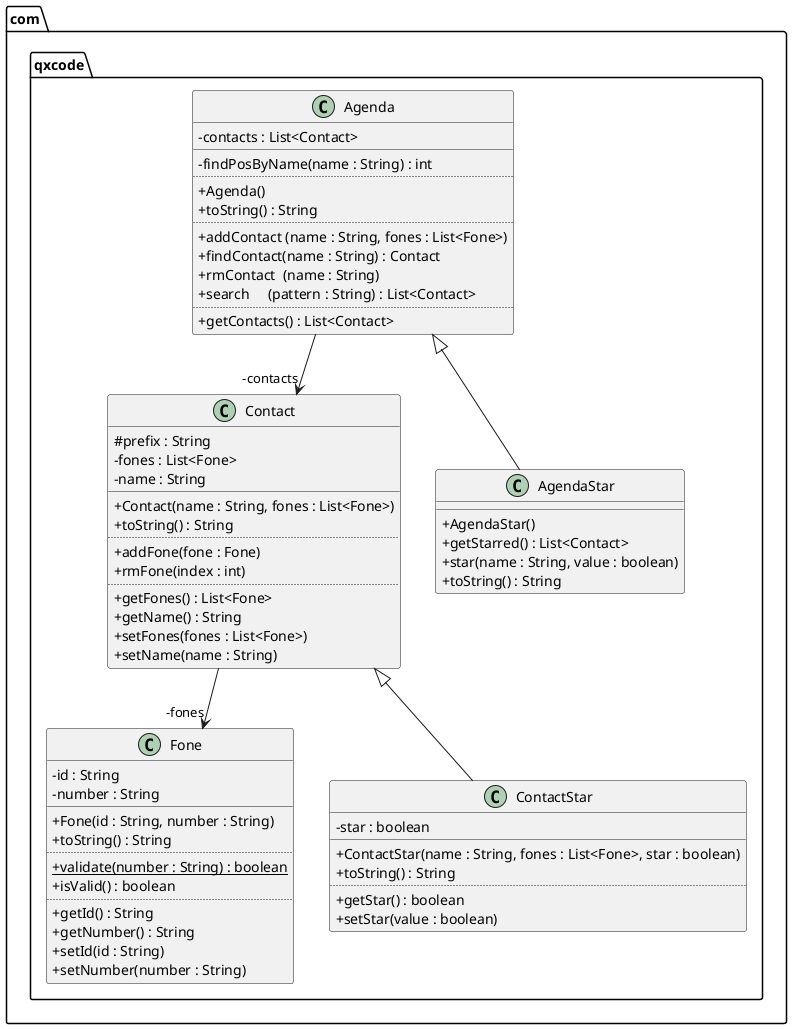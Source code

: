 @startuml
skinparam ClassAttributeIconSize 0
package com.qxcode {
    class Fone {
    - id : String
    - number : String
    __
    + Fone(id : String, number : String)
    + toString() : String
    ..
    + validate(number : String) : boolean {static}
    + isValid() : boolean
    ..
    + getId() : String
    + getNumber() : String
    + setId(id : String)
    + setNumber(number : String)
  }

  class Contact {
    # prefix : String
    - fones : List<Fone>
    - name : String
    __
    + Contact(name : String, fones : List<Fone>)
    + toString() : String
    ..
    + addFone(fone : Fone)
    + rmFone(index : int)
    ..
    + getFones() : List<Fone>
    + getName() : String
    + setFones(fones : List<Fone>)
    + setName(name : String)
  }

  class Agenda {
    - contacts : List<Contact>
    __
    - findPosByName(name : String) : int
    ..
    + Agenda()
    + toString() : String
    ..
    + addContact (name : String, fones : List<Fone>)
    + findContact(name : String) : Contact
    + rmContact  (name : String)
    + search     (pattern : String) : List<Contact>
    ..
    + getContacts() : List<Contact>
  }

  class ContactStar {
    - star : boolean 
    __
    + ContactStar(name : String, fones : List<Fone>, star : boolean)
    + toString() : String 
    ..
    + getStar() : boolean 
    + setStar(value : boolean)
  }

  class AgendaStar {
    + AgendaStar()
    + getStarred() : List<Contact>
    + star(name : String, value : boolean)
    + toString() : String 
  }
}


Agenda --> "-contacts" Contact
Contact --> "-fones" Fone
Contact <|-- ContactStar 
Agenda <|-- AgendaStar
@enduml